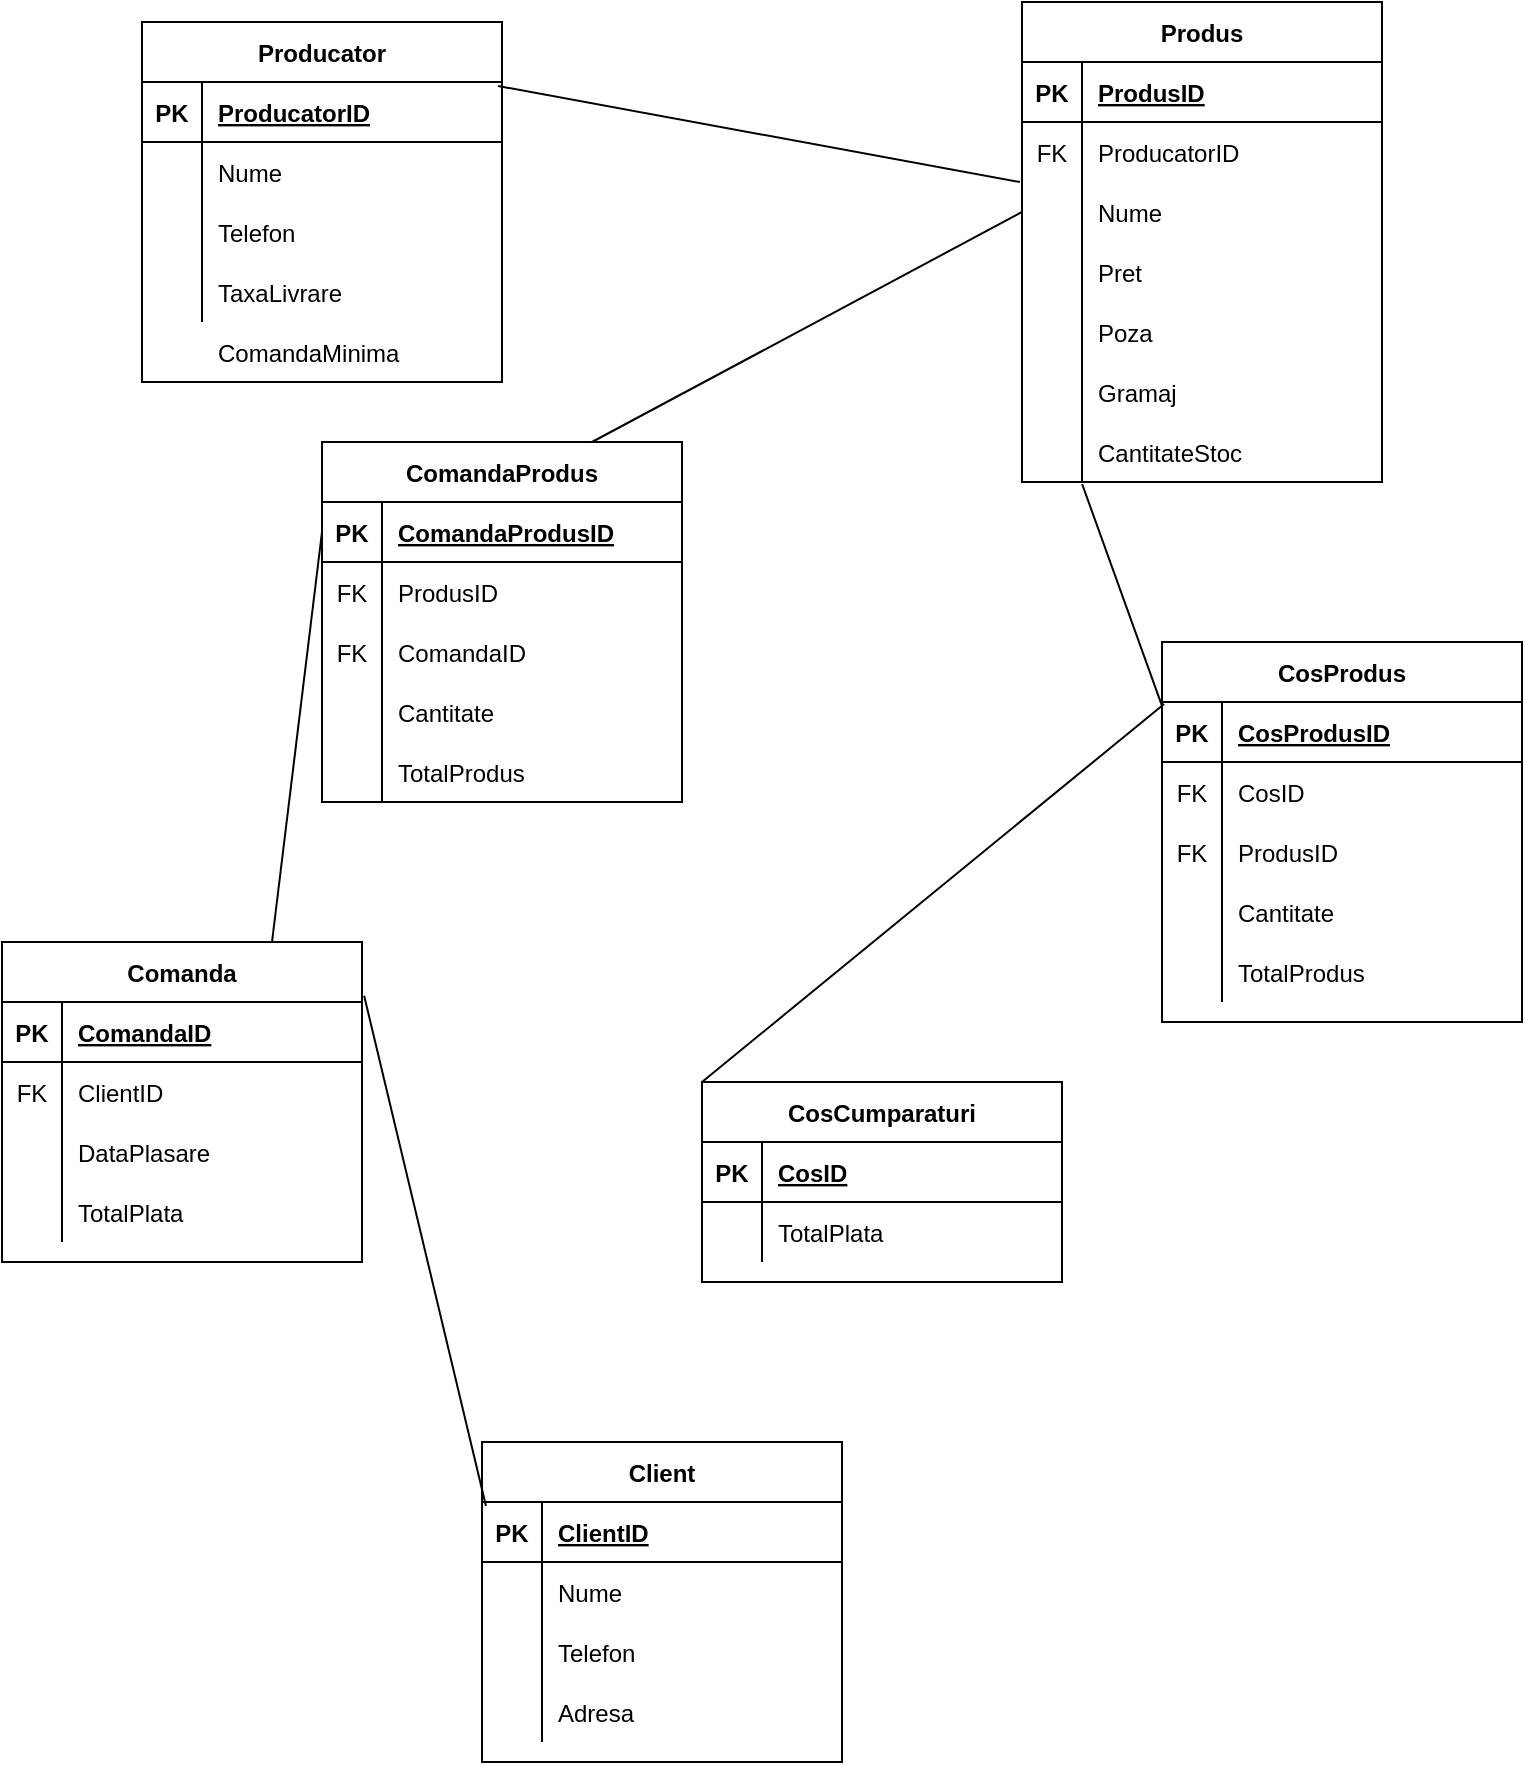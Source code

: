<mxfile version="15.2.5"><diagram id="FJhTcuR9DaQcWM5iI6xY" name="Page-1"><mxGraphModel dx="1422" dy="780" grid="1" gridSize="10" guides="1" tooltips="1" connect="1" arrows="1" fold="1" page="1" pageScale="1" pageWidth="850" pageHeight="1100" math="0" shadow="0"><root><mxCell id="0"/><mxCell id="1" parent="0"/><mxCell id="yHjGG3hfbmLc7mtUuKn_-1" value="Producator" style="shape=table;startSize=30;container=1;collapsible=1;childLayout=tableLayout;fixedRows=1;rowLines=0;fontStyle=1;align=center;resizeLast=1;" vertex="1" parent="1"><mxGeometry x="120" y="60" width="180" height="180" as="geometry"/></mxCell><mxCell id="yHjGG3hfbmLc7mtUuKn_-2" value="" style="shape=partialRectangle;collapsible=0;dropTarget=0;pointerEvents=0;fillColor=none;top=0;left=0;bottom=1;right=0;points=[[0,0.5],[1,0.5]];portConstraint=eastwest;" vertex="1" parent="yHjGG3hfbmLc7mtUuKn_-1"><mxGeometry y="30" width="180" height="30" as="geometry"/></mxCell><mxCell id="yHjGG3hfbmLc7mtUuKn_-3" value="PK" style="shape=partialRectangle;connectable=0;fillColor=none;top=0;left=0;bottom=0;right=0;fontStyle=1;overflow=hidden;" vertex="1" parent="yHjGG3hfbmLc7mtUuKn_-2"><mxGeometry width="30" height="30" as="geometry"/></mxCell><mxCell id="yHjGG3hfbmLc7mtUuKn_-4" value="ProducatorID" style="shape=partialRectangle;connectable=0;fillColor=none;top=0;left=0;bottom=0;right=0;align=left;spacingLeft=6;fontStyle=5;overflow=hidden;" vertex="1" parent="yHjGG3hfbmLc7mtUuKn_-2"><mxGeometry x="30" width="150" height="30" as="geometry"/></mxCell><mxCell id="yHjGG3hfbmLc7mtUuKn_-5" value="" style="shape=partialRectangle;collapsible=0;dropTarget=0;pointerEvents=0;fillColor=none;top=0;left=0;bottom=0;right=0;points=[[0,0.5],[1,0.5]];portConstraint=eastwest;" vertex="1" parent="yHjGG3hfbmLc7mtUuKn_-1"><mxGeometry y="60" width="180" height="30" as="geometry"/></mxCell><mxCell id="yHjGG3hfbmLc7mtUuKn_-6" value="" style="shape=partialRectangle;connectable=0;fillColor=none;top=0;left=0;bottom=0;right=0;editable=1;overflow=hidden;" vertex="1" parent="yHjGG3hfbmLc7mtUuKn_-5"><mxGeometry width="30" height="30" as="geometry"/></mxCell><mxCell id="yHjGG3hfbmLc7mtUuKn_-7" value="Nume" style="shape=partialRectangle;connectable=0;fillColor=none;top=0;left=0;bottom=0;right=0;align=left;spacingLeft=6;overflow=hidden;" vertex="1" parent="yHjGG3hfbmLc7mtUuKn_-5"><mxGeometry x="30" width="150" height="30" as="geometry"/></mxCell><mxCell id="yHjGG3hfbmLc7mtUuKn_-8" value="" style="shape=partialRectangle;collapsible=0;dropTarget=0;pointerEvents=0;fillColor=none;top=0;left=0;bottom=0;right=0;points=[[0,0.5],[1,0.5]];portConstraint=eastwest;" vertex="1" parent="yHjGG3hfbmLc7mtUuKn_-1"><mxGeometry y="90" width="180" height="30" as="geometry"/></mxCell><mxCell id="yHjGG3hfbmLc7mtUuKn_-9" value="" style="shape=partialRectangle;connectable=0;fillColor=none;top=0;left=0;bottom=0;right=0;editable=1;overflow=hidden;" vertex="1" parent="yHjGG3hfbmLc7mtUuKn_-8"><mxGeometry width="30" height="30" as="geometry"/></mxCell><mxCell id="yHjGG3hfbmLc7mtUuKn_-10" value="Telefon" style="shape=partialRectangle;connectable=0;fillColor=none;top=0;left=0;bottom=0;right=0;align=left;spacingLeft=6;overflow=hidden;" vertex="1" parent="yHjGG3hfbmLc7mtUuKn_-8"><mxGeometry x="30" width="150" height="30" as="geometry"/></mxCell><mxCell id="yHjGG3hfbmLc7mtUuKn_-11" value="" style="shape=partialRectangle;collapsible=0;dropTarget=0;pointerEvents=0;fillColor=none;top=0;left=0;bottom=0;right=0;points=[[0,0.5],[1,0.5]];portConstraint=eastwest;" vertex="1" parent="yHjGG3hfbmLc7mtUuKn_-1"><mxGeometry y="120" width="180" height="30" as="geometry"/></mxCell><mxCell id="yHjGG3hfbmLc7mtUuKn_-12" value="" style="shape=partialRectangle;connectable=0;fillColor=none;top=0;left=0;bottom=0;right=0;editable=1;overflow=hidden;" vertex="1" parent="yHjGG3hfbmLc7mtUuKn_-11"><mxGeometry width="30" height="30" as="geometry"/></mxCell><mxCell id="yHjGG3hfbmLc7mtUuKn_-13" value="TaxaLivrare" style="shape=partialRectangle;connectable=0;fillColor=none;top=0;left=0;bottom=0;right=0;align=left;spacingLeft=6;overflow=hidden;" vertex="1" parent="yHjGG3hfbmLc7mtUuKn_-11"><mxGeometry x="30" width="150" height="30" as="geometry"/></mxCell><mxCell id="yHjGG3hfbmLc7mtUuKn_-14" value="ComandaMinima" style="shape=partialRectangle;connectable=0;fillColor=none;top=0;left=0;bottom=0;right=0;align=left;spacingLeft=6;overflow=hidden;" vertex="1" parent="1"><mxGeometry x="150" y="210" width="150" height="30" as="geometry"/></mxCell><mxCell id="yHjGG3hfbmLc7mtUuKn_-15" value="Produs" style="shape=table;startSize=30;container=1;collapsible=1;childLayout=tableLayout;fixedRows=1;rowLines=0;fontStyle=1;align=center;resizeLast=1;" vertex="1" parent="1"><mxGeometry x="560" y="50" width="180" height="240" as="geometry"/></mxCell><mxCell id="yHjGG3hfbmLc7mtUuKn_-16" value="" style="shape=partialRectangle;collapsible=0;dropTarget=0;pointerEvents=0;fillColor=none;top=0;left=0;bottom=1;right=0;points=[[0,0.5],[1,0.5]];portConstraint=eastwest;" vertex="1" parent="yHjGG3hfbmLc7mtUuKn_-15"><mxGeometry y="30" width="180" height="30" as="geometry"/></mxCell><mxCell id="yHjGG3hfbmLc7mtUuKn_-17" value="PK" style="shape=partialRectangle;connectable=0;fillColor=none;top=0;left=0;bottom=0;right=0;fontStyle=1;overflow=hidden;" vertex="1" parent="yHjGG3hfbmLc7mtUuKn_-16"><mxGeometry width="30" height="30" as="geometry"/></mxCell><mxCell id="yHjGG3hfbmLc7mtUuKn_-18" value="ProdusID" style="shape=partialRectangle;connectable=0;fillColor=none;top=0;left=0;bottom=0;right=0;align=left;spacingLeft=6;fontStyle=5;overflow=hidden;" vertex="1" parent="yHjGG3hfbmLc7mtUuKn_-16"><mxGeometry x="30" width="150" height="30" as="geometry"/></mxCell><mxCell id="yHjGG3hfbmLc7mtUuKn_-42" value="" style="shape=partialRectangle;collapsible=0;dropTarget=0;pointerEvents=0;fillColor=none;top=0;left=0;bottom=0;right=0;points=[[0,0.5],[1,0.5]];portConstraint=eastwest;" vertex="1" parent="yHjGG3hfbmLc7mtUuKn_-15"><mxGeometry y="60" width="180" height="30" as="geometry"/></mxCell><mxCell id="yHjGG3hfbmLc7mtUuKn_-43" value="FK" style="shape=partialRectangle;connectable=0;fillColor=none;top=0;left=0;bottom=0;right=0;fontStyle=0;overflow=hidden;" vertex="1" parent="yHjGG3hfbmLc7mtUuKn_-42"><mxGeometry width="30" height="30" as="geometry"/></mxCell><mxCell id="yHjGG3hfbmLc7mtUuKn_-44" value="ProducatorID" style="shape=partialRectangle;connectable=0;fillColor=none;top=0;left=0;bottom=0;right=0;align=left;spacingLeft=6;fontStyle=0;overflow=hidden;" vertex="1" parent="yHjGG3hfbmLc7mtUuKn_-42"><mxGeometry x="30" width="150" height="30" as="geometry"/></mxCell><mxCell id="yHjGG3hfbmLc7mtUuKn_-19" value="" style="shape=partialRectangle;collapsible=0;dropTarget=0;pointerEvents=0;fillColor=none;top=0;left=0;bottom=0;right=0;points=[[0,0.5],[1,0.5]];portConstraint=eastwest;" vertex="1" parent="yHjGG3hfbmLc7mtUuKn_-15"><mxGeometry y="90" width="180" height="30" as="geometry"/></mxCell><mxCell id="yHjGG3hfbmLc7mtUuKn_-20" value="" style="shape=partialRectangle;connectable=0;fillColor=none;top=0;left=0;bottom=0;right=0;editable=1;overflow=hidden;" vertex="1" parent="yHjGG3hfbmLc7mtUuKn_-19"><mxGeometry width="30" height="30" as="geometry"/></mxCell><mxCell id="yHjGG3hfbmLc7mtUuKn_-21" value="Nume" style="shape=partialRectangle;connectable=0;fillColor=none;top=0;left=0;bottom=0;right=0;align=left;spacingLeft=6;overflow=hidden;" vertex="1" parent="yHjGG3hfbmLc7mtUuKn_-19"><mxGeometry x="30" width="150" height="30" as="geometry"/></mxCell><mxCell id="yHjGG3hfbmLc7mtUuKn_-22" value="" style="shape=partialRectangle;collapsible=0;dropTarget=0;pointerEvents=0;fillColor=none;top=0;left=0;bottom=0;right=0;points=[[0,0.5],[1,0.5]];portConstraint=eastwest;" vertex="1" parent="yHjGG3hfbmLc7mtUuKn_-15"><mxGeometry y="120" width="180" height="30" as="geometry"/></mxCell><mxCell id="yHjGG3hfbmLc7mtUuKn_-23" value="" style="shape=partialRectangle;connectable=0;fillColor=none;top=0;left=0;bottom=0;right=0;editable=1;overflow=hidden;" vertex="1" parent="yHjGG3hfbmLc7mtUuKn_-22"><mxGeometry width="30" height="30" as="geometry"/></mxCell><mxCell id="yHjGG3hfbmLc7mtUuKn_-24" value="Pret" style="shape=partialRectangle;connectable=0;fillColor=none;top=0;left=0;bottom=0;right=0;align=left;spacingLeft=6;overflow=hidden;" vertex="1" parent="yHjGG3hfbmLc7mtUuKn_-22"><mxGeometry x="30" width="150" height="30" as="geometry"/></mxCell><mxCell id="yHjGG3hfbmLc7mtUuKn_-25" value="" style="shape=partialRectangle;collapsible=0;dropTarget=0;pointerEvents=0;fillColor=none;top=0;left=0;bottom=0;right=0;points=[[0,0.5],[1,0.5]];portConstraint=eastwest;" vertex="1" parent="yHjGG3hfbmLc7mtUuKn_-15"><mxGeometry y="150" width="180" height="30" as="geometry"/></mxCell><mxCell id="yHjGG3hfbmLc7mtUuKn_-26" value="" style="shape=partialRectangle;connectable=0;fillColor=none;top=0;left=0;bottom=0;right=0;editable=1;overflow=hidden;" vertex="1" parent="yHjGG3hfbmLc7mtUuKn_-25"><mxGeometry width="30" height="30" as="geometry"/></mxCell><mxCell id="yHjGG3hfbmLc7mtUuKn_-27" value="Poza" style="shape=partialRectangle;connectable=0;fillColor=none;top=0;left=0;bottom=0;right=0;align=left;spacingLeft=6;overflow=hidden;" vertex="1" parent="yHjGG3hfbmLc7mtUuKn_-25"><mxGeometry x="30" width="150" height="30" as="geometry"/></mxCell><mxCell id="yHjGG3hfbmLc7mtUuKn_-45" value="" style="shape=partialRectangle;collapsible=0;dropTarget=0;pointerEvents=0;fillColor=none;top=0;left=0;bottom=0;right=0;points=[[0,0.5],[1,0.5]];portConstraint=eastwest;" vertex="1" parent="yHjGG3hfbmLc7mtUuKn_-15"><mxGeometry y="180" width="180" height="30" as="geometry"/></mxCell><mxCell id="yHjGG3hfbmLc7mtUuKn_-46" value="" style="shape=partialRectangle;connectable=0;fillColor=none;top=0;left=0;bottom=0;right=0;editable=1;overflow=hidden;" vertex="1" parent="yHjGG3hfbmLc7mtUuKn_-45"><mxGeometry width="30" height="30" as="geometry"/></mxCell><mxCell id="yHjGG3hfbmLc7mtUuKn_-47" value="Gramaj" style="shape=partialRectangle;connectable=0;fillColor=none;top=0;left=0;bottom=0;right=0;align=left;spacingLeft=6;overflow=hidden;" vertex="1" parent="yHjGG3hfbmLc7mtUuKn_-45"><mxGeometry x="30" width="150" height="30" as="geometry"/></mxCell><mxCell id="yHjGG3hfbmLc7mtUuKn_-67" value="" style="shape=partialRectangle;collapsible=0;dropTarget=0;pointerEvents=0;fillColor=none;top=0;left=0;bottom=0;right=0;points=[[0,0.5],[1,0.5]];portConstraint=eastwest;" vertex="1" parent="yHjGG3hfbmLc7mtUuKn_-15"><mxGeometry y="210" width="180" height="30" as="geometry"/></mxCell><mxCell id="yHjGG3hfbmLc7mtUuKn_-68" value="" style="shape=partialRectangle;connectable=0;fillColor=none;top=0;left=0;bottom=0;right=0;editable=1;overflow=hidden;" vertex="1" parent="yHjGG3hfbmLc7mtUuKn_-67"><mxGeometry width="30" height="30" as="geometry"/></mxCell><mxCell id="yHjGG3hfbmLc7mtUuKn_-69" value="CantitateStoc" style="shape=partialRectangle;connectable=0;fillColor=none;top=0;left=0;bottom=0;right=0;align=left;spacingLeft=6;overflow=hidden;" vertex="1" parent="yHjGG3hfbmLc7mtUuKn_-67"><mxGeometry x="30" width="150" height="30" as="geometry"/></mxCell><mxCell id="yHjGG3hfbmLc7mtUuKn_-71" value="" style="endArrow=none;html=1;rounded=0;entryX=-0.006;entryY=0;entryDx=0;entryDy=0;entryPerimeter=0;exitX=0.989;exitY=0.067;exitDx=0;exitDy=0;exitPerimeter=0;" edge="1" parent="1" source="yHjGG3hfbmLc7mtUuKn_-2" target="yHjGG3hfbmLc7mtUuKn_-19"><mxGeometry relative="1" as="geometry"><mxPoint x="298" y="120" as="sourcePoint"/><mxPoint x="490" y="120" as="targetPoint"/></mxGeometry></mxCell><mxCell id="yHjGG3hfbmLc7mtUuKn_-72" value="Client" style="shape=table;startSize=30;container=1;collapsible=1;childLayout=tableLayout;fixedRows=1;rowLines=0;fontStyle=1;align=center;resizeLast=1;" vertex="1" parent="1"><mxGeometry x="290" y="770" width="180" height="160" as="geometry"/></mxCell><mxCell id="yHjGG3hfbmLc7mtUuKn_-73" value="" style="shape=partialRectangle;collapsible=0;dropTarget=0;pointerEvents=0;fillColor=none;top=0;left=0;bottom=1;right=0;points=[[0,0.5],[1,0.5]];portConstraint=eastwest;" vertex="1" parent="yHjGG3hfbmLc7mtUuKn_-72"><mxGeometry y="30" width="180" height="30" as="geometry"/></mxCell><mxCell id="yHjGG3hfbmLc7mtUuKn_-74" value="PK" style="shape=partialRectangle;connectable=0;fillColor=none;top=0;left=0;bottom=0;right=0;fontStyle=1;overflow=hidden;" vertex="1" parent="yHjGG3hfbmLc7mtUuKn_-73"><mxGeometry width="30" height="30" as="geometry"/></mxCell><mxCell id="yHjGG3hfbmLc7mtUuKn_-75" value="ClientID" style="shape=partialRectangle;connectable=0;fillColor=none;top=0;left=0;bottom=0;right=0;align=left;spacingLeft=6;fontStyle=5;overflow=hidden;" vertex="1" parent="yHjGG3hfbmLc7mtUuKn_-73"><mxGeometry x="30" width="150" height="30" as="geometry"/></mxCell><mxCell id="yHjGG3hfbmLc7mtUuKn_-76" value="" style="shape=partialRectangle;collapsible=0;dropTarget=0;pointerEvents=0;fillColor=none;top=0;left=0;bottom=0;right=0;points=[[0,0.5],[1,0.5]];portConstraint=eastwest;" vertex="1" parent="yHjGG3hfbmLc7mtUuKn_-72"><mxGeometry y="60" width="180" height="30" as="geometry"/></mxCell><mxCell id="yHjGG3hfbmLc7mtUuKn_-77" value="" style="shape=partialRectangle;connectable=0;fillColor=none;top=0;left=0;bottom=0;right=0;editable=1;overflow=hidden;" vertex="1" parent="yHjGG3hfbmLc7mtUuKn_-76"><mxGeometry width="30" height="30" as="geometry"/></mxCell><mxCell id="yHjGG3hfbmLc7mtUuKn_-78" value="Nume" style="shape=partialRectangle;connectable=0;fillColor=none;top=0;left=0;bottom=0;right=0;align=left;spacingLeft=6;overflow=hidden;" vertex="1" parent="yHjGG3hfbmLc7mtUuKn_-76"><mxGeometry x="30" width="150" height="30" as="geometry"/></mxCell><mxCell id="yHjGG3hfbmLc7mtUuKn_-79" value="" style="shape=partialRectangle;collapsible=0;dropTarget=0;pointerEvents=0;fillColor=none;top=0;left=0;bottom=0;right=0;points=[[0,0.5],[1,0.5]];portConstraint=eastwest;" vertex="1" parent="yHjGG3hfbmLc7mtUuKn_-72"><mxGeometry y="90" width="180" height="30" as="geometry"/></mxCell><mxCell id="yHjGG3hfbmLc7mtUuKn_-80" value="" style="shape=partialRectangle;connectable=0;fillColor=none;top=0;left=0;bottom=0;right=0;editable=1;overflow=hidden;" vertex="1" parent="yHjGG3hfbmLc7mtUuKn_-79"><mxGeometry width="30" height="30" as="geometry"/></mxCell><mxCell id="yHjGG3hfbmLc7mtUuKn_-81" value="Telefon" style="shape=partialRectangle;connectable=0;fillColor=none;top=0;left=0;bottom=0;right=0;align=left;spacingLeft=6;overflow=hidden;" vertex="1" parent="yHjGG3hfbmLc7mtUuKn_-79"><mxGeometry x="30" width="150" height="30" as="geometry"/></mxCell><mxCell id="yHjGG3hfbmLc7mtUuKn_-82" value="" style="shape=partialRectangle;collapsible=0;dropTarget=0;pointerEvents=0;fillColor=none;top=0;left=0;bottom=0;right=0;points=[[0,0.5],[1,0.5]];portConstraint=eastwest;" vertex="1" parent="yHjGG3hfbmLc7mtUuKn_-72"><mxGeometry y="120" width="180" height="30" as="geometry"/></mxCell><mxCell id="yHjGG3hfbmLc7mtUuKn_-83" value="" style="shape=partialRectangle;connectable=0;fillColor=none;top=0;left=0;bottom=0;right=0;editable=1;overflow=hidden;" vertex="1" parent="yHjGG3hfbmLc7mtUuKn_-82"><mxGeometry width="30" height="30" as="geometry"/></mxCell><mxCell id="yHjGG3hfbmLc7mtUuKn_-84" value="Adresa" style="shape=partialRectangle;connectable=0;fillColor=none;top=0;left=0;bottom=0;right=0;align=left;spacingLeft=6;overflow=hidden;" vertex="1" parent="yHjGG3hfbmLc7mtUuKn_-82"><mxGeometry x="30" width="150" height="30" as="geometry"/></mxCell><mxCell id="yHjGG3hfbmLc7mtUuKn_-85" value="Comanda" style="shape=table;startSize=30;container=1;collapsible=1;childLayout=tableLayout;fixedRows=1;rowLines=0;fontStyle=1;align=center;resizeLast=1;" vertex="1" parent="1"><mxGeometry x="50" y="520" width="180" height="160" as="geometry"/></mxCell><mxCell id="yHjGG3hfbmLc7mtUuKn_-86" value="" style="shape=partialRectangle;collapsible=0;dropTarget=0;pointerEvents=0;fillColor=none;top=0;left=0;bottom=1;right=0;points=[[0,0.5],[1,0.5]];portConstraint=eastwest;" vertex="1" parent="yHjGG3hfbmLc7mtUuKn_-85"><mxGeometry y="30" width="180" height="30" as="geometry"/></mxCell><mxCell id="yHjGG3hfbmLc7mtUuKn_-87" value="PK" style="shape=partialRectangle;connectable=0;fillColor=none;top=0;left=0;bottom=0;right=0;fontStyle=1;overflow=hidden;" vertex="1" parent="yHjGG3hfbmLc7mtUuKn_-86"><mxGeometry width="30" height="30" as="geometry"/></mxCell><mxCell id="yHjGG3hfbmLc7mtUuKn_-88" value="ComandaID" style="shape=partialRectangle;connectable=0;fillColor=none;top=0;left=0;bottom=0;right=0;align=left;spacingLeft=6;fontStyle=5;overflow=hidden;" vertex="1" parent="yHjGG3hfbmLc7mtUuKn_-86"><mxGeometry x="30" width="150" height="30" as="geometry"/></mxCell><mxCell id="yHjGG3hfbmLc7mtUuKn_-99" value="" style="shape=partialRectangle;collapsible=0;dropTarget=0;pointerEvents=0;fillColor=none;top=0;left=0;bottom=0;right=0;points=[[0,0.5],[1,0.5]];portConstraint=eastwest;" vertex="1" parent="yHjGG3hfbmLc7mtUuKn_-85"><mxGeometry y="60" width="180" height="30" as="geometry"/></mxCell><mxCell id="yHjGG3hfbmLc7mtUuKn_-100" value="FK" style="shape=partialRectangle;connectable=0;fillColor=none;top=0;left=0;bottom=0;right=0;fontStyle=0;overflow=hidden;" vertex="1" parent="yHjGG3hfbmLc7mtUuKn_-99"><mxGeometry width="30" height="30" as="geometry"/></mxCell><mxCell id="yHjGG3hfbmLc7mtUuKn_-101" value="ClientID" style="shape=partialRectangle;connectable=0;fillColor=none;top=0;left=0;bottom=0;right=0;align=left;spacingLeft=6;fontStyle=0;overflow=hidden;" vertex="1" parent="yHjGG3hfbmLc7mtUuKn_-99"><mxGeometry x="30" width="150" height="30" as="geometry"/></mxCell><mxCell id="yHjGG3hfbmLc7mtUuKn_-89" value="" style="shape=partialRectangle;collapsible=0;dropTarget=0;pointerEvents=0;fillColor=none;top=0;left=0;bottom=0;right=0;points=[[0,0.5],[1,0.5]];portConstraint=eastwest;" vertex="1" parent="yHjGG3hfbmLc7mtUuKn_-85"><mxGeometry y="90" width="180" height="30" as="geometry"/></mxCell><mxCell id="yHjGG3hfbmLc7mtUuKn_-90" value="" style="shape=partialRectangle;connectable=0;fillColor=none;top=0;left=0;bottom=0;right=0;editable=1;overflow=hidden;" vertex="1" parent="yHjGG3hfbmLc7mtUuKn_-89"><mxGeometry width="30" height="30" as="geometry"/></mxCell><mxCell id="yHjGG3hfbmLc7mtUuKn_-91" value="DataPlasare" style="shape=partialRectangle;connectable=0;fillColor=none;top=0;left=0;bottom=0;right=0;align=left;spacingLeft=6;overflow=hidden;" vertex="1" parent="yHjGG3hfbmLc7mtUuKn_-89"><mxGeometry x="30" width="150" height="30" as="geometry"/></mxCell><mxCell id="yHjGG3hfbmLc7mtUuKn_-92" value="" style="shape=partialRectangle;collapsible=0;dropTarget=0;pointerEvents=0;fillColor=none;top=0;left=0;bottom=0;right=0;points=[[0,0.5],[1,0.5]];portConstraint=eastwest;" vertex="1" parent="yHjGG3hfbmLc7mtUuKn_-85"><mxGeometry y="120" width="180" height="30" as="geometry"/></mxCell><mxCell id="yHjGG3hfbmLc7mtUuKn_-93" value="" style="shape=partialRectangle;connectable=0;fillColor=none;top=0;left=0;bottom=0;right=0;editable=1;overflow=hidden;" vertex="1" parent="yHjGG3hfbmLc7mtUuKn_-92"><mxGeometry width="30" height="30" as="geometry"/></mxCell><mxCell id="yHjGG3hfbmLc7mtUuKn_-94" value="TotalPlata" style="shape=partialRectangle;connectable=0;fillColor=none;top=0;left=0;bottom=0;right=0;align=left;spacingLeft=6;overflow=hidden;" vertex="1" parent="yHjGG3hfbmLc7mtUuKn_-92"><mxGeometry x="30" width="150" height="30" as="geometry"/></mxCell><mxCell id="yHjGG3hfbmLc7mtUuKn_-115" value="ComandaProdus" style="shape=table;startSize=30;container=1;collapsible=1;childLayout=tableLayout;fixedRows=1;rowLines=0;fontStyle=1;align=center;resizeLast=1;" vertex="1" parent="1"><mxGeometry x="210" y="270" width="180" height="180" as="geometry"/></mxCell><mxCell id="yHjGG3hfbmLc7mtUuKn_-116" value="" style="shape=partialRectangle;collapsible=0;dropTarget=0;pointerEvents=0;fillColor=none;top=0;left=0;bottom=1;right=0;points=[[0,0.5],[1,0.5]];portConstraint=eastwest;" vertex="1" parent="yHjGG3hfbmLc7mtUuKn_-115"><mxGeometry y="30" width="180" height="30" as="geometry"/></mxCell><mxCell id="yHjGG3hfbmLc7mtUuKn_-117" value="PK" style="shape=partialRectangle;connectable=0;fillColor=none;top=0;left=0;bottom=0;right=0;fontStyle=1;overflow=hidden;" vertex="1" parent="yHjGG3hfbmLc7mtUuKn_-116"><mxGeometry width="30" height="30" as="geometry"/></mxCell><mxCell id="yHjGG3hfbmLc7mtUuKn_-118" value="ComandaProdusID" style="shape=partialRectangle;connectable=0;fillColor=none;top=0;left=0;bottom=0;right=0;align=left;spacingLeft=6;fontStyle=5;overflow=hidden;" vertex="1" parent="yHjGG3hfbmLc7mtUuKn_-116"><mxGeometry x="30" width="150" height="30" as="geometry"/></mxCell><mxCell id="yHjGG3hfbmLc7mtUuKn_-128" value="" style="shape=partialRectangle;collapsible=0;dropTarget=0;pointerEvents=0;fillColor=none;top=0;left=0;bottom=0;right=0;points=[[0,0.5],[1,0.5]];portConstraint=eastwest;" vertex="1" parent="yHjGG3hfbmLc7mtUuKn_-115"><mxGeometry y="60" width="180" height="30" as="geometry"/></mxCell><mxCell id="yHjGG3hfbmLc7mtUuKn_-129" value="FK" style="shape=partialRectangle;connectable=0;fillColor=none;top=0;left=0;bottom=0;right=0;fontStyle=0;overflow=hidden;" vertex="1" parent="yHjGG3hfbmLc7mtUuKn_-128"><mxGeometry width="30" height="30" as="geometry"/></mxCell><mxCell id="yHjGG3hfbmLc7mtUuKn_-130" value="ProdusID" style="shape=partialRectangle;connectable=0;fillColor=none;top=0;left=0;bottom=0;right=0;align=left;spacingLeft=6;fontStyle=0;overflow=hidden;" vertex="1" parent="yHjGG3hfbmLc7mtUuKn_-128"><mxGeometry x="30" width="150" height="30" as="geometry"/></mxCell><mxCell id="yHjGG3hfbmLc7mtUuKn_-131" value="" style="shape=partialRectangle;collapsible=0;dropTarget=0;pointerEvents=0;fillColor=none;top=0;left=0;bottom=0;right=0;points=[[0,0.5],[1,0.5]];portConstraint=eastwest;" vertex="1" parent="yHjGG3hfbmLc7mtUuKn_-115"><mxGeometry y="90" width="180" height="30" as="geometry"/></mxCell><mxCell id="yHjGG3hfbmLc7mtUuKn_-132" value="FK" style="shape=partialRectangle;connectable=0;fillColor=none;top=0;left=0;bottom=0;right=0;fontStyle=0;overflow=hidden;" vertex="1" parent="yHjGG3hfbmLc7mtUuKn_-131"><mxGeometry width="30" height="30" as="geometry"/></mxCell><mxCell id="yHjGG3hfbmLc7mtUuKn_-133" value="ComandaID" style="shape=partialRectangle;connectable=0;fillColor=none;top=0;left=0;bottom=0;right=0;align=left;spacingLeft=6;fontStyle=0;overflow=hidden;" vertex="1" parent="yHjGG3hfbmLc7mtUuKn_-131"><mxGeometry x="30" width="150" height="30" as="geometry"/></mxCell><mxCell id="yHjGG3hfbmLc7mtUuKn_-119" value="" style="shape=partialRectangle;collapsible=0;dropTarget=0;pointerEvents=0;fillColor=none;top=0;left=0;bottom=0;right=0;points=[[0,0.5],[1,0.5]];portConstraint=eastwest;" vertex="1" parent="yHjGG3hfbmLc7mtUuKn_-115"><mxGeometry y="120" width="180" height="30" as="geometry"/></mxCell><mxCell id="yHjGG3hfbmLc7mtUuKn_-120" value="" style="shape=partialRectangle;connectable=0;fillColor=none;top=0;left=0;bottom=0;right=0;editable=1;overflow=hidden;" vertex="1" parent="yHjGG3hfbmLc7mtUuKn_-119"><mxGeometry width="30" height="30" as="geometry"/></mxCell><mxCell id="yHjGG3hfbmLc7mtUuKn_-121" value="Cantitate" style="shape=partialRectangle;connectable=0;fillColor=none;top=0;left=0;bottom=0;right=0;align=left;spacingLeft=6;overflow=hidden;" vertex="1" parent="yHjGG3hfbmLc7mtUuKn_-119"><mxGeometry x="30" width="150" height="30" as="geometry"/></mxCell><mxCell id="yHjGG3hfbmLc7mtUuKn_-122" value="" style="shape=partialRectangle;collapsible=0;dropTarget=0;pointerEvents=0;fillColor=none;top=0;left=0;bottom=0;right=0;points=[[0,0.5],[1,0.5]];portConstraint=eastwest;" vertex="1" parent="yHjGG3hfbmLc7mtUuKn_-115"><mxGeometry y="150" width="180" height="30" as="geometry"/></mxCell><mxCell id="yHjGG3hfbmLc7mtUuKn_-123" value="" style="shape=partialRectangle;connectable=0;fillColor=none;top=0;left=0;bottom=0;right=0;editable=1;overflow=hidden;" vertex="1" parent="yHjGG3hfbmLc7mtUuKn_-122"><mxGeometry width="30" height="30" as="geometry"/></mxCell><mxCell id="yHjGG3hfbmLc7mtUuKn_-124" value="TotalProdus" style="shape=partialRectangle;connectable=0;fillColor=none;top=0;left=0;bottom=0;right=0;align=left;spacingLeft=6;overflow=hidden;" vertex="1" parent="yHjGG3hfbmLc7mtUuKn_-122"><mxGeometry x="30" width="150" height="30" as="geometry"/></mxCell><mxCell id="yHjGG3hfbmLc7mtUuKn_-138" value="" style="endArrow=none;html=1;rounded=0;entryX=0;entryY=0.5;entryDx=0;entryDy=0;exitX=0.75;exitY=0;exitDx=0;exitDy=0;" edge="1" parent="1" source="yHjGG3hfbmLc7mtUuKn_-115" target="yHjGG3hfbmLc7mtUuKn_-19"><mxGeometry relative="1" as="geometry"><mxPoint x="330" y="239" as="sourcePoint"/><mxPoint x="490" y="239" as="targetPoint"/></mxGeometry></mxCell><mxCell id="yHjGG3hfbmLc7mtUuKn_-139" value="" style="endArrow=none;html=1;rounded=0;entryX=0;entryY=0.5;entryDx=0;entryDy=0;exitX=0.75;exitY=0;exitDx=0;exitDy=0;" edge="1" parent="1" source="yHjGG3hfbmLc7mtUuKn_-85" target="yHjGG3hfbmLc7mtUuKn_-116"><mxGeometry relative="1" as="geometry"><mxPoint x="60" y="420" as="sourcePoint"/><mxPoint x="220" y="420" as="targetPoint"/></mxGeometry></mxCell><mxCell id="yHjGG3hfbmLc7mtUuKn_-140" value="" style="endArrow=none;html=1;rounded=0;entryX=0.011;entryY=0.067;entryDx=0;entryDy=0;entryPerimeter=0;exitX=1.006;exitY=0.168;exitDx=0;exitDy=0;exitPerimeter=0;" edge="1" parent="1" source="yHjGG3hfbmLc7mtUuKn_-85" target="yHjGG3hfbmLc7mtUuKn_-73"><mxGeometry relative="1" as="geometry"><mxPoint x="290" y="579.5" as="sourcePoint"/><mxPoint x="450" y="579.5" as="targetPoint"/></mxGeometry></mxCell><mxCell id="yHjGG3hfbmLc7mtUuKn_-141" value="CosCumparaturi" style="shape=table;startSize=30;container=1;collapsible=1;childLayout=tableLayout;fixedRows=1;rowLines=0;fontStyle=1;align=center;resizeLast=1;" vertex="1" parent="1"><mxGeometry x="400" y="590" width="180" height="100" as="geometry"/></mxCell><mxCell id="yHjGG3hfbmLc7mtUuKn_-142" value="" style="shape=partialRectangle;collapsible=0;dropTarget=0;pointerEvents=0;fillColor=none;top=0;left=0;bottom=1;right=0;points=[[0,0.5],[1,0.5]];portConstraint=eastwest;" vertex="1" parent="yHjGG3hfbmLc7mtUuKn_-141"><mxGeometry y="30" width="180" height="30" as="geometry"/></mxCell><mxCell id="yHjGG3hfbmLc7mtUuKn_-143" value="PK" style="shape=partialRectangle;connectable=0;fillColor=none;top=0;left=0;bottom=0;right=0;fontStyle=1;overflow=hidden;" vertex="1" parent="yHjGG3hfbmLc7mtUuKn_-142"><mxGeometry width="30" height="30" as="geometry"/></mxCell><mxCell id="yHjGG3hfbmLc7mtUuKn_-144" value="CosID" style="shape=partialRectangle;connectable=0;fillColor=none;top=0;left=0;bottom=0;right=0;align=left;spacingLeft=6;fontStyle=5;overflow=hidden;" vertex="1" parent="yHjGG3hfbmLc7mtUuKn_-142"><mxGeometry x="30" width="150" height="30" as="geometry"/></mxCell><mxCell id="yHjGG3hfbmLc7mtUuKn_-145" value="" style="shape=partialRectangle;collapsible=0;dropTarget=0;pointerEvents=0;fillColor=none;top=0;left=0;bottom=0;right=0;points=[[0,0.5],[1,0.5]];portConstraint=eastwest;" vertex="1" parent="yHjGG3hfbmLc7mtUuKn_-141"><mxGeometry y="60" width="180" height="30" as="geometry"/></mxCell><mxCell id="yHjGG3hfbmLc7mtUuKn_-146" value="" style="shape=partialRectangle;connectable=0;fillColor=none;top=0;left=0;bottom=0;right=0;editable=1;overflow=hidden;" vertex="1" parent="yHjGG3hfbmLc7mtUuKn_-145"><mxGeometry width="30" height="30" as="geometry"/></mxCell><mxCell id="yHjGG3hfbmLc7mtUuKn_-147" value="TotalPlata" style="shape=partialRectangle;connectable=0;fillColor=none;top=0;left=0;bottom=0;right=0;align=left;spacingLeft=6;overflow=hidden;" vertex="1" parent="yHjGG3hfbmLc7mtUuKn_-145"><mxGeometry x="30" width="150" height="30" as="geometry"/></mxCell><mxCell id="yHjGG3hfbmLc7mtUuKn_-158" value="CosProdus" style="shape=table;startSize=30;container=1;collapsible=1;childLayout=tableLayout;fixedRows=1;rowLines=0;fontStyle=1;align=center;resizeLast=1;" vertex="1" parent="1"><mxGeometry x="630" y="370" width="180" height="190" as="geometry"/></mxCell><mxCell id="yHjGG3hfbmLc7mtUuKn_-159" value="" style="shape=partialRectangle;collapsible=0;dropTarget=0;pointerEvents=0;fillColor=none;top=0;left=0;bottom=1;right=0;points=[[0,0.5],[1,0.5]];portConstraint=eastwest;" vertex="1" parent="yHjGG3hfbmLc7mtUuKn_-158"><mxGeometry y="30" width="180" height="30" as="geometry"/></mxCell><mxCell id="yHjGG3hfbmLc7mtUuKn_-160" value="PK" style="shape=partialRectangle;connectable=0;fillColor=none;top=0;left=0;bottom=0;right=0;fontStyle=1;overflow=hidden;" vertex="1" parent="yHjGG3hfbmLc7mtUuKn_-159"><mxGeometry width="30" height="30" as="geometry"/></mxCell><mxCell id="yHjGG3hfbmLc7mtUuKn_-161" value="CosProdusID" style="shape=partialRectangle;connectable=0;fillColor=none;top=0;left=0;bottom=0;right=0;align=left;spacingLeft=6;fontStyle=5;overflow=hidden;" vertex="1" parent="yHjGG3hfbmLc7mtUuKn_-159"><mxGeometry x="30" width="150" height="30" as="geometry"/></mxCell><mxCell id="yHjGG3hfbmLc7mtUuKn_-172" value="" style="shape=partialRectangle;collapsible=0;dropTarget=0;pointerEvents=0;fillColor=none;top=0;left=0;bottom=0;right=0;points=[[0,0.5],[1,0.5]];portConstraint=eastwest;" vertex="1" parent="yHjGG3hfbmLc7mtUuKn_-158"><mxGeometry y="60" width="180" height="30" as="geometry"/></mxCell><mxCell id="yHjGG3hfbmLc7mtUuKn_-173" value="FK" style="shape=partialRectangle;connectable=0;fillColor=none;top=0;left=0;bottom=0;right=0;fontStyle=0;overflow=hidden;" vertex="1" parent="yHjGG3hfbmLc7mtUuKn_-172"><mxGeometry width="30" height="30" as="geometry"/></mxCell><mxCell id="yHjGG3hfbmLc7mtUuKn_-174" value="CosID" style="shape=partialRectangle;connectable=0;fillColor=none;top=0;left=0;bottom=0;right=0;align=left;spacingLeft=6;fontStyle=0;overflow=hidden;" vertex="1" parent="yHjGG3hfbmLc7mtUuKn_-172"><mxGeometry x="30" width="150" height="30" as="geometry"/></mxCell><mxCell id="yHjGG3hfbmLc7mtUuKn_-176" value="" style="shape=partialRectangle;collapsible=0;dropTarget=0;pointerEvents=0;fillColor=none;top=0;left=0;bottom=0;right=0;points=[[0,0.5],[1,0.5]];portConstraint=eastwest;" vertex="1" parent="yHjGG3hfbmLc7mtUuKn_-158"><mxGeometry y="90" width="180" height="30" as="geometry"/></mxCell><mxCell id="yHjGG3hfbmLc7mtUuKn_-177" value="FK" style="shape=partialRectangle;connectable=0;fillColor=none;top=0;left=0;bottom=0;right=0;fontStyle=0;overflow=hidden;" vertex="1" parent="yHjGG3hfbmLc7mtUuKn_-176"><mxGeometry width="30" height="30" as="geometry"/></mxCell><mxCell id="yHjGG3hfbmLc7mtUuKn_-178" value="ProdusID" style="shape=partialRectangle;connectable=0;fillColor=none;top=0;left=0;bottom=0;right=0;align=left;spacingLeft=6;fontStyle=0;overflow=hidden;" vertex="1" parent="yHjGG3hfbmLc7mtUuKn_-176"><mxGeometry x="30" width="150" height="30" as="geometry"/></mxCell><mxCell id="yHjGG3hfbmLc7mtUuKn_-162" value="" style="shape=partialRectangle;collapsible=0;dropTarget=0;pointerEvents=0;fillColor=none;top=0;left=0;bottom=0;right=0;points=[[0,0.5],[1,0.5]];portConstraint=eastwest;" vertex="1" parent="yHjGG3hfbmLc7mtUuKn_-158"><mxGeometry y="120" width="180" height="30" as="geometry"/></mxCell><mxCell id="yHjGG3hfbmLc7mtUuKn_-163" value="" style="shape=partialRectangle;connectable=0;fillColor=none;top=0;left=0;bottom=0;right=0;editable=1;overflow=hidden;" vertex="1" parent="yHjGG3hfbmLc7mtUuKn_-162"><mxGeometry width="30" height="30" as="geometry"/></mxCell><mxCell id="yHjGG3hfbmLc7mtUuKn_-164" value="Cantitate" style="shape=partialRectangle;connectable=0;fillColor=none;top=0;left=0;bottom=0;right=0;align=left;spacingLeft=6;overflow=hidden;" vertex="1" parent="yHjGG3hfbmLc7mtUuKn_-162"><mxGeometry x="30" width="150" height="30" as="geometry"/></mxCell><mxCell id="yHjGG3hfbmLc7mtUuKn_-165" value="" style="shape=partialRectangle;collapsible=0;dropTarget=0;pointerEvents=0;fillColor=none;top=0;left=0;bottom=0;right=0;points=[[0,0.5],[1,0.5]];portConstraint=eastwest;" vertex="1" parent="yHjGG3hfbmLc7mtUuKn_-158"><mxGeometry y="150" width="180" height="30" as="geometry"/></mxCell><mxCell id="yHjGG3hfbmLc7mtUuKn_-166" value="" style="shape=partialRectangle;connectable=0;fillColor=none;top=0;left=0;bottom=0;right=0;editable=1;overflow=hidden;" vertex="1" parent="yHjGG3hfbmLc7mtUuKn_-165"><mxGeometry width="30" height="30" as="geometry"/></mxCell><mxCell id="yHjGG3hfbmLc7mtUuKn_-167" value="TotalProdus" style="shape=partialRectangle;connectable=0;fillColor=none;top=0;left=0;bottom=0;right=0;align=left;spacingLeft=6;overflow=hidden;" vertex="1" parent="yHjGG3hfbmLc7mtUuKn_-165"><mxGeometry x="30" width="150" height="30" as="geometry"/></mxCell><mxCell id="yHjGG3hfbmLc7mtUuKn_-179" value="" style="endArrow=none;html=1;rounded=0;entryX=0.006;entryY=0.033;entryDx=0;entryDy=0;entryPerimeter=0;exitX=0;exitY=0;exitDx=0;exitDy=0;" edge="1" parent="1" source="yHjGG3hfbmLc7mtUuKn_-141" target="yHjGG3hfbmLc7mtUuKn_-159"><mxGeometry relative="1" as="geometry"><mxPoint x="350" y="420" as="sourcePoint"/><mxPoint x="510" y="420" as="targetPoint"/></mxGeometry></mxCell><mxCell id="yHjGG3hfbmLc7mtUuKn_-180" value="" style="endArrow=none;html=1;rounded=0;entryX=0;entryY=0.168;entryDx=0;entryDy=0;entryPerimeter=0;exitX=0.167;exitY=1.033;exitDx=0;exitDy=0;exitPerimeter=0;" edge="1" parent="1" source="yHjGG3hfbmLc7mtUuKn_-67" target="yHjGG3hfbmLc7mtUuKn_-158"><mxGeometry relative="1" as="geometry"><mxPoint x="350" y="420" as="sourcePoint"/><mxPoint x="510" y="420" as="targetPoint"/></mxGeometry></mxCell></root></mxGraphModel></diagram></mxfile>